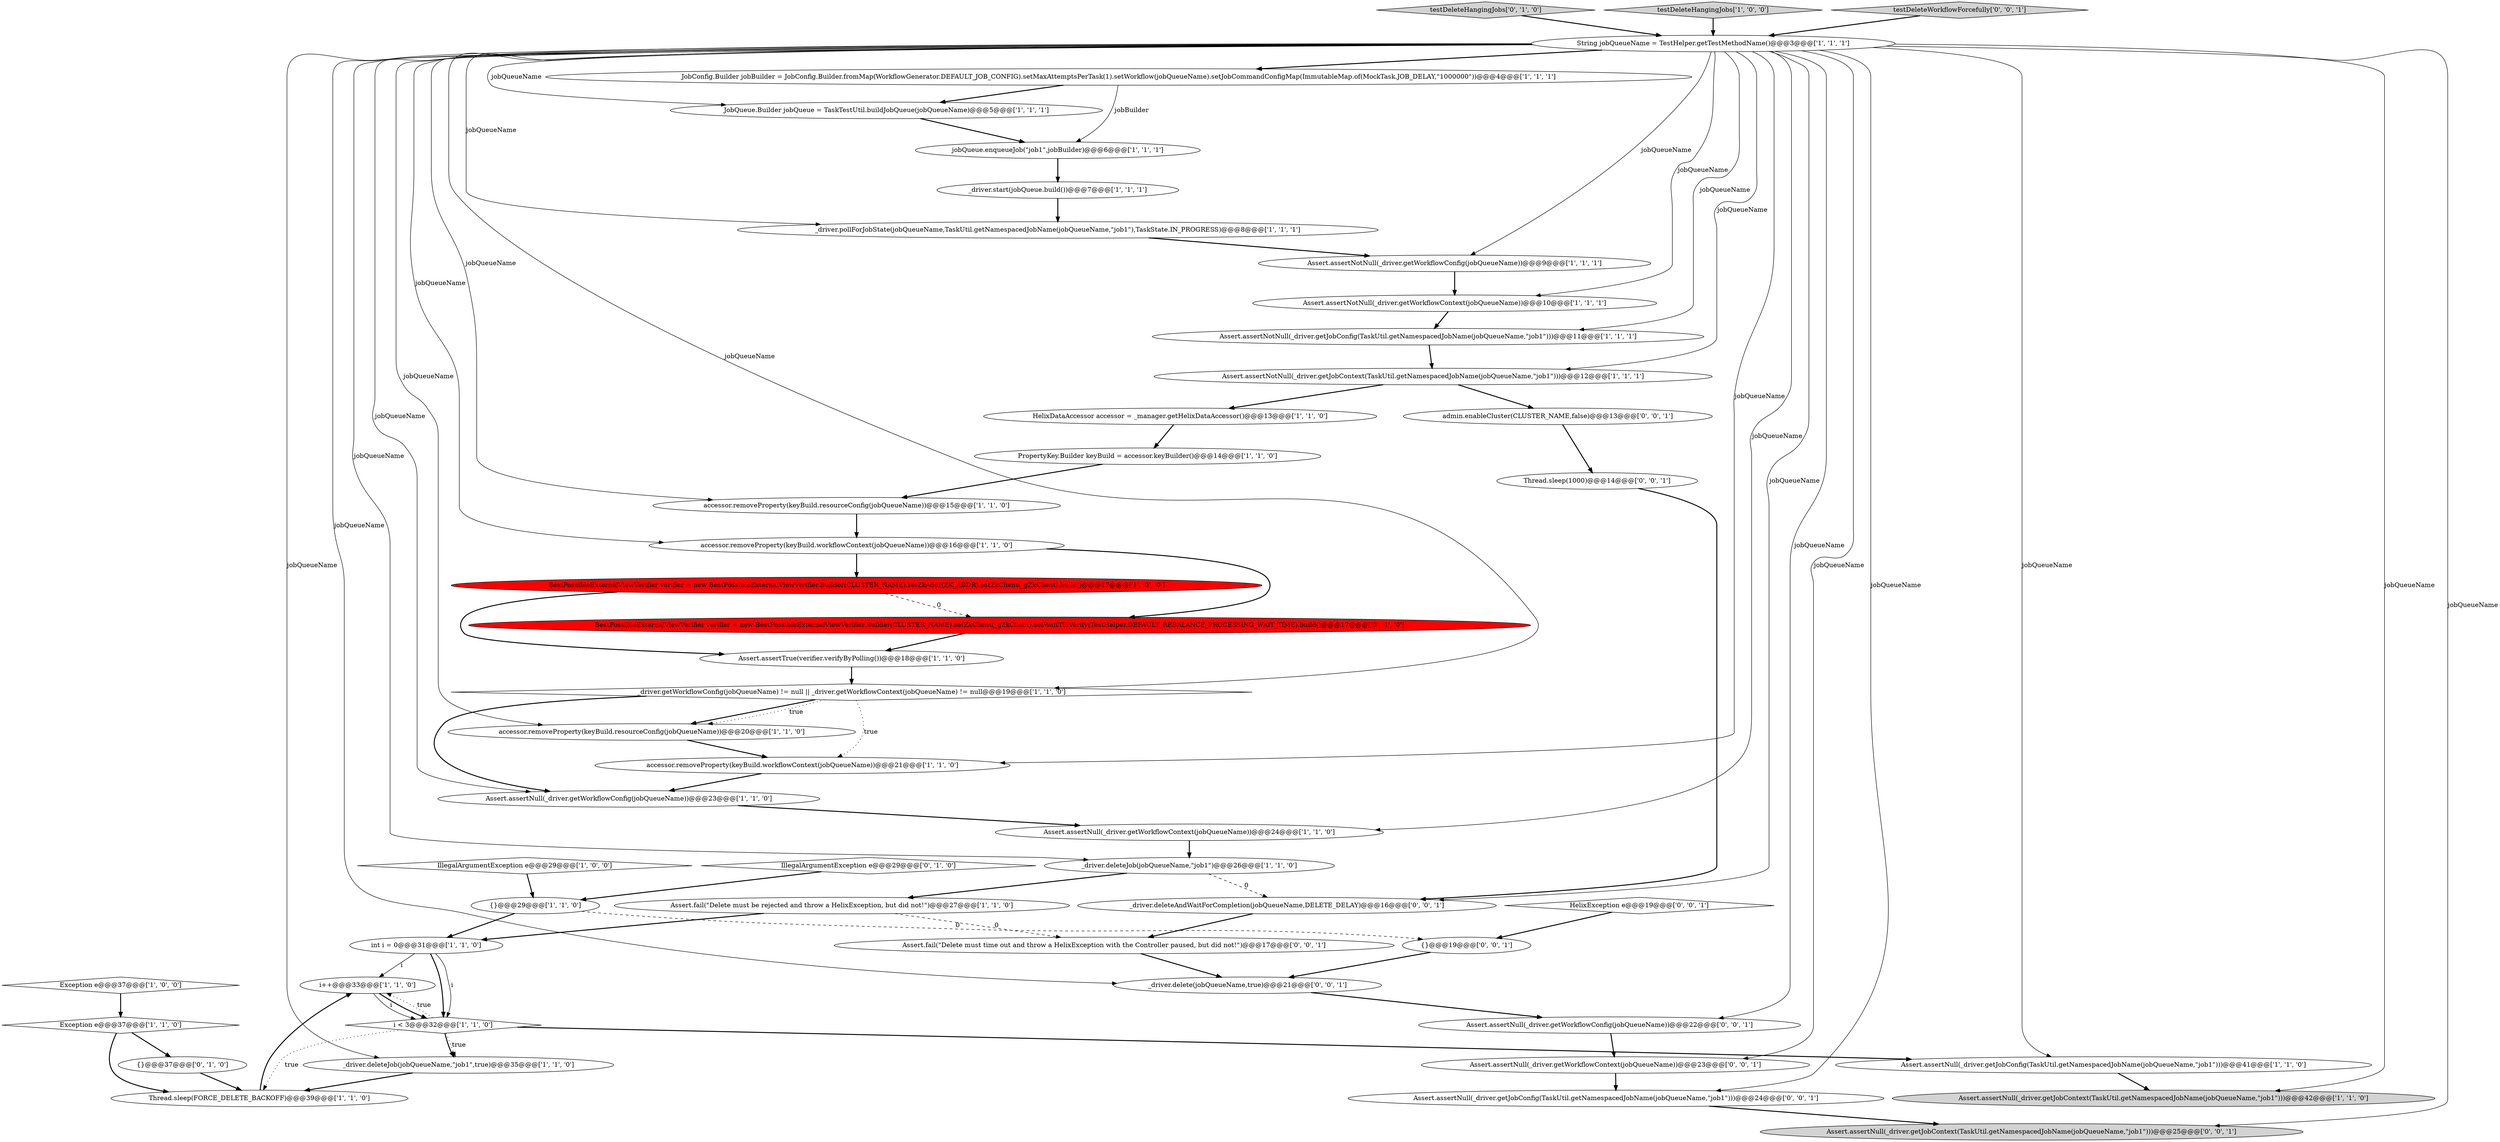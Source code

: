 digraph {
2 [style = filled, label = "accessor.removeProperty(keyBuild.workflowContext(jobQueueName))@@@21@@@['1', '1', '0']", fillcolor = white, shape = ellipse image = "AAA0AAABBB1BBB"];
30 [style = filled, label = "Assert.assertNull(_driver.getWorkflowConfig(jobQueueName))@@@23@@@['1', '1', '0']", fillcolor = white, shape = ellipse image = "AAA0AAABBB1BBB"];
14 [style = filled, label = "IllegalArgumentException e@@@29@@@['1', '0', '0']", fillcolor = white, shape = diamond image = "AAA0AAABBB1BBB"];
6 [style = filled, label = "JobQueue.Builder jobQueue = TaskTestUtil.buildJobQueue(jobQueueName)@@@5@@@['1', '1', '1']", fillcolor = white, shape = ellipse image = "AAA0AAABBB1BBB"];
17 [style = filled, label = "PropertyKey.Builder keyBuild = accessor.keyBuilder()@@@14@@@['1', '1', '0']", fillcolor = white, shape = ellipse image = "AAA0AAABBB1BBB"];
39 [style = filled, label = "Assert.assertNull(_driver.getJobConfig(TaskUtil.getNamespacedJobName(jobQueueName,\"job1\")))@@@24@@@['0', '0', '1']", fillcolor = white, shape = ellipse image = "AAA0AAABBB3BBB"];
25 [style = filled, label = "Assert.fail(\"Delete must be rejected and throw a HelixException, but did not!\")@@@27@@@['1', '1', '0']", fillcolor = white, shape = ellipse image = "AAA0AAABBB1BBB"];
37 [style = filled, label = "testDeleteHangingJobs['0', '1', '0']", fillcolor = lightgray, shape = diamond image = "AAA0AAABBB2BBB"];
49 [style = filled, label = "Thread.sleep(1000)@@@14@@@['0', '0', '1']", fillcolor = white, shape = ellipse image = "AAA0AAABBB3BBB"];
50 [style = filled, label = "_driver.delete(jobQueueName,true)@@@21@@@['0', '0', '1']", fillcolor = white, shape = ellipse image = "AAA0AAABBB3BBB"];
0 [style = filled, label = "Assert.assertNotNull(_driver.getJobContext(TaskUtil.getNamespacedJobName(jobQueueName,\"job1\")))@@@12@@@['1', '1', '1']", fillcolor = white, shape = ellipse image = "AAA0AAABBB1BBB"];
27 [style = filled, label = "Thread.sleep(FORCE_DELETE_BACKOFF)@@@39@@@['1', '1', '0']", fillcolor = white, shape = ellipse image = "AAA0AAABBB1BBB"];
42 [style = filled, label = "HelixException e@@@19@@@['0', '0', '1']", fillcolor = white, shape = diamond image = "AAA0AAABBB3BBB"];
46 [style = filled, label = "_driver.deleteAndWaitForCompletion(jobQueueName,DELETE_DELAY)@@@16@@@['0', '0', '1']", fillcolor = white, shape = ellipse image = "AAA0AAABBB3BBB"];
3 [style = filled, label = "Assert.assertNotNull(_driver.getJobConfig(TaskUtil.getNamespacedJobName(jobQueueName,\"job1\")))@@@11@@@['1', '1', '1']", fillcolor = white, shape = ellipse image = "AAA0AAABBB1BBB"];
5 [style = filled, label = "Exception e@@@37@@@['1', '0', '0']", fillcolor = white, shape = diamond image = "AAA0AAABBB1BBB"];
16 [style = filled, label = "testDeleteHangingJobs['1', '0', '0']", fillcolor = lightgray, shape = diamond image = "AAA0AAABBB1BBB"];
10 [style = filled, label = "accessor.removeProperty(keyBuild.resourceConfig(jobQueueName))@@@20@@@['1', '1', '0']", fillcolor = white, shape = ellipse image = "AAA0AAABBB1BBB"];
28 [style = filled, label = "Assert.assertNull(_driver.getWorkflowContext(jobQueueName))@@@24@@@['1', '1', '0']", fillcolor = white, shape = ellipse image = "AAA0AAABBB1BBB"];
1 [style = filled, label = "JobConfig.Builder jobBuilder = JobConfig.Builder.fromMap(WorkflowGenerator.DEFAULT_JOB_CONFIG).setMaxAttemptsPerTask(1).setWorkflow(jobQueueName).setJobCommandConfigMap(ImmutableMap.of(MockTask.JOB_DELAY,\"1000000\"))@@@4@@@['1', '1', '1']", fillcolor = white, shape = ellipse image = "AAA0AAABBB1BBB"];
33 [style = filled, label = "Assert.assertTrue(verifier.verifyByPolling())@@@18@@@['1', '1', '0']", fillcolor = white, shape = ellipse image = "AAA0AAABBB1BBB"];
9 [style = filled, label = "Assert.assertNull(_driver.getJobConfig(TaskUtil.getNamespacedJobName(jobQueueName,\"job1\")))@@@41@@@['1', '1', '0']", fillcolor = white, shape = ellipse image = "AAA0AAABBB1BBB"];
41 [style = filled, label = "Assert.fail(\"Delete must time out and throw a HelixException with the Controller paused, but did not!\")@@@17@@@['0', '0', '1']", fillcolor = white, shape = ellipse image = "AAA0AAABBB3BBB"];
35 [style = filled, label = "IllegalArgumentException e@@@29@@@['0', '1', '0']", fillcolor = white, shape = diamond image = "AAA0AAABBB2BBB"];
20 [style = filled, label = "Assert.assertNull(_driver.getJobContext(TaskUtil.getNamespacedJobName(jobQueueName,\"job1\")))@@@42@@@['1', '1', '0']", fillcolor = lightgray, shape = ellipse image = "AAA0AAABBB1BBB"];
21 [style = filled, label = "_driver.deleteJob(jobQueueName,\"job1\")@@@26@@@['1', '1', '0']", fillcolor = white, shape = ellipse image = "AAA0AAABBB1BBB"];
45 [style = filled, label = "{}@@@19@@@['0', '0', '1']", fillcolor = white, shape = ellipse image = "AAA0AAABBB3BBB"];
43 [style = filled, label = "Assert.assertNull(_driver.getWorkflowConfig(jobQueueName))@@@22@@@['0', '0', '1']", fillcolor = white, shape = ellipse image = "AAA0AAABBB3BBB"];
8 [style = filled, label = "HelixDataAccessor accessor = _manager.getHelixDataAccessor()@@@13@@@['1', '1', '0']", fillcolor = white, shape = ellipse image = "AAA0AAABBB1BBB"];
31 [style = filled, label = "accessor.removeProperty(keyBuild.workflowContext(jobQueueName))@@@16@@@['1', '1', '0']", fillcolor = white, shape = ellipse image = "AAA0AAABBB1BBB"];
18 [style = filled, label = "Exception e@@@37@@@['1', '1', '0']", fillcolor = white, shape = diamond image = "AAA0AAABBB1BBB"];
48 [style = filled, label = "Assert.assertNull(_driver.getWorkflowContext(jobQueueName))@@@23@@@['0', '0', '1']", fillcolor = white, shape = ellipse image = "AAA0AAABBB3BBB"];
19 [style = filled, label = "BestPossibleExternalViewVerifier verifier = new BestPossibleExternalViewVerifier.Builder(CLUSTER_NAME).setZkAddr(ZK_ADDR).setZkClient(_gZkClient).build()@@@17@@@['1', '0', '0']", fillcolor = red, shape = ellipse image = "AAA1AAABBB1BBB"];
24 [style = filled, label = "_driver.getWorkflowConfig(jobQueueName) != null || _driver.getWorkflowContext(jobQueueName) != null@@@19@@@['1', '1', '0']", fillcolor = white, shape = diamond image = "AAA0AAABBB1BBB"];
12 [style = filled, label = "String jobQueueName = TestHelper.getTestMethodName()@@@3@@@['1', '1', '1']", fillcolor = white, shape = ellipse image = "AAA0AAABBB1BBB"];
26 [style = filled, label = "{}@@@29@@@['1', '1', '0']", fillcolor = white, shape = ellipse image = "AAA0AAABBB1BBB"];
38 [style = filled, label = "BestPossibleExternalViewVerifier verifier = new BestPossibleExternalViewVerifier.Builder(CLUSTER_NAME).setZkClient(_gZkClient).setWaitTillVerify(TestHelper.DEFAULT_REBALANCE_PROCESSING_WAIT_TIME).build()@@@17@@@['0', '1', '0']", fillcolor = red, shape = ellipse image = "AAA1AAABBB2BBB"];
40 [style = filled, label = "testDeleteWorkflowForcefully['0', '0', '1']", fillcolor = lightgray, shape = diamond image = "AAA0AAABBB3BBB"];
4 [style = filled, label = "_driver.pollForJobState(jobQueueName,TaskUtil.getNamespacedJobName(jobQueueName,\"job1\"),TaskState.IN_PROGRESS)@@@8@@@['1', '1', '1']", fillcolor = white, shape = ellipse image = "AAA0AAABBB1BBB"];
44 [style = filled, label = "Assert.assertNull(_driver.getJobContext(TaskUtil.getNamespacedJobName(jobQueueName,\"job1\")))@@@25@@@['0', '0', '1']", fillcolor = lightgray, shape = ellipse image = "AAA0AAABBB3BBB"];
7 [style = filled, label = "jobQueue.enqueueJob(\"job1\",jobBuilder)@@@6@@@['1', '1', '1']", fillcolor = white, shape = ellipse image = "AAA0AAABBB1BBB"];
29 [style = filled, label = "i++@@@33@@@['1', '1', '0']", fillcolor = white, shape = ellipse image = "AAA0AAABBB1BBB"];
36 [style = filled, label = "{}@@@37@@@['0', '1', '0']", fillcolor = white, shape = ellipse image = "AAA0AAABBB2BBB"];
47 [style = filled, label = "admin.enableCluster(CLUSTER_NAME,false)@@@13@@@['0', '0', '1']", fillcolor = white, shape = ellipse image = "AAA0AAABBB3BBB"];
22 [style = filled, label = "i < 3@@@32@@@['1', '1', '0']", fillcolor = white, shape = diamond image = "AAA0AAABBB1BBB"];
32 [style = filled, label = "int i = 0@@@31@@@['1', '1', '0']", fillcolor = white, shape = ellipse image = "AAA0AAABBB1BBB"];
15 [style = filled, label = "Assert.assertNotNull(_driver.getWorkflowContext(jobQueueName))@@@10@@@['1', '1', '1']", fillcolor = white, shape = ellipse image = "AAA0AAABBB1BBB"];
13 [style = filled, label = "_driver.start(jobQueue.build())@@@7@@@['1', '1', '1']", fillcolor = white, shape = ellipse image = "AAA0AAABBB1BBB"];
34 [style = filled, label = "_driver.deleteJob(jobQueueName,\"job1\",true)@@@35@@@['1', '1', '0']", fillcolor = white, shape = ellipse image = "AAA0AAABBB1BBB"];
23 [style = filled, label = "Assert.assertNotNull(_driver.getWorkflowConfig(jobQueueName))@@@9@@@['1', '1', '1']", fillcolor = white, shape = ellipse image = "AAA0AAABBB1BBB"];
11 [style = filled, label = "accessor.removeProperty(keyBuild.resourceConfig(jobQueueName))@@@15@@@['1', '1', '0']", fillcolor = white, shape = ellipse image = "AAA0AAABBB1BBB"];
29->22 [style = solid, label="i"];
32->22 [style = bold, label=""];
42->45 [style = bold, label=""];
1->7 [style = solid, label="jobBuilder"];
12->50 [style = solid, label="jobQueueName"];
12->39 [style = solid, label="jobQueueName"];
12->6 [style = solid, label="jobQueueName"];
48->39 [style = bold, label=""];
24->30 [style = bold, label=""];
47->49 [style = bold, label=""];
12->34 [style = solid, label="jobQueueName"];
28->21 [style = bold, label=""];
19->38 [style = dashed, label="0"];
30->28 [style = bold, label=""];
12->3 [style = solid, label="jobQueueName"];
0->8 [style = bold, label=""];
12->46 [style = solid, label="jobQueueName"];
12->15 [style = solid, label="jobQueueName"];
24->10 [style = bold, label=""];
22->29 [style = dotted, label="true"];
50->43 [style = bold, label=""];
26->32 [style = bold, label=""];
26->45 [style = dashed, label="0"];
22->9 [style = bold, label=""];
12->30 [style = solid, label="jobQueueName"];
12->31 [style = solid, label="jobQueueName"];
12->23 [style = solid, label="jobQueueName"];
21->25 [style = bold, label=""];
12->1 [style = bold, label=""];
46->41 [style = bold, label=""];
3->0 [style = bold, label=""];
12->21 [style = solid, label="jobQueueName"];
25->41 [style = dashed, label="0"];
8->17 [style = bold, label=""];
12->48 [style = solid, label="jobQueueName"];
12->4 [style = solid, label="jobQueueName"];
49->46 [style = bold, label=""];
10->2 [style = bold, label=""];
12->24 [style = solid, label="jobQueueName"];
27->29 [style = bold, label=""];
6->7 [style = bold, label=""];
38->33 [style = bold, label=""];
41->50 [style = bold, label=""];
4->23 [style = bold, label=""];
19->33 [style = bold, label=""];
21->46 [style = dashed, label="0"];
12->9 [style = solid, label="jobQueueName"];
12->10 [style = solid, label="jobQueueName"];
23->15 [style = bold, label=""];
9->20 [style = bold, label=""];
31->38 [style = bold, label=""];
5->18 [style = bold, label=""];
15->3 [style = bold, label=""];
37->12 [style = bold, label=""];
11->31 [style = bold, label=""];
40->12 [style = bold, label=""];
12->43 [style = solid, label="jobQueueName"];
1->6 [style = bold, label=""];
33->24 [style = bold, label=""];
22->27 [style = dotted, label="true"];
32->29 [style = solid, label="i"];
35->26 [style = bold, label=""];
31->19 [style = bold, label=""];
12->11 [style = solid, label="jobQueueName"];
7->13 [style = bold, label=""];
22->34 [style = dotted, label="true"];
39->44 [style = bold, label=""];
12->28 [style = solid, label="jobQueueName"];
43->48 [style = bold, label=""];
25->32 [style = bold, label=""];
12->0 [style = solid, label="jobQueueName"];
18->36 [style = bold, label=""];
17->11 [style = bold, label=""];
12->2 [style = solid, label="jobQueueName"];
14->26 [style = bold, label=""];
24->10 [style = dotted, label="true"];
0->47 [style = bold, label=""];
36->27 [style = bold, label=""];
12->44 [style = solid, label="jobQueueName"];
18->27 [style = bold, label=""];
45->50 [style = bold, label=""];
32->22 [style = solid, label="i"];
22->34 [style = bold, label=""];
24->2 [style = dotted, label="true"];
29->22 [style = bold, label=""];
2->30 [style = bold, label=""];
16->12 [style = bold, label=""];
12->20 [style = solid, label="jobQueueName"];
34->27 [style = bold, label=""];
13->4 [style = bold, label=""];
}
